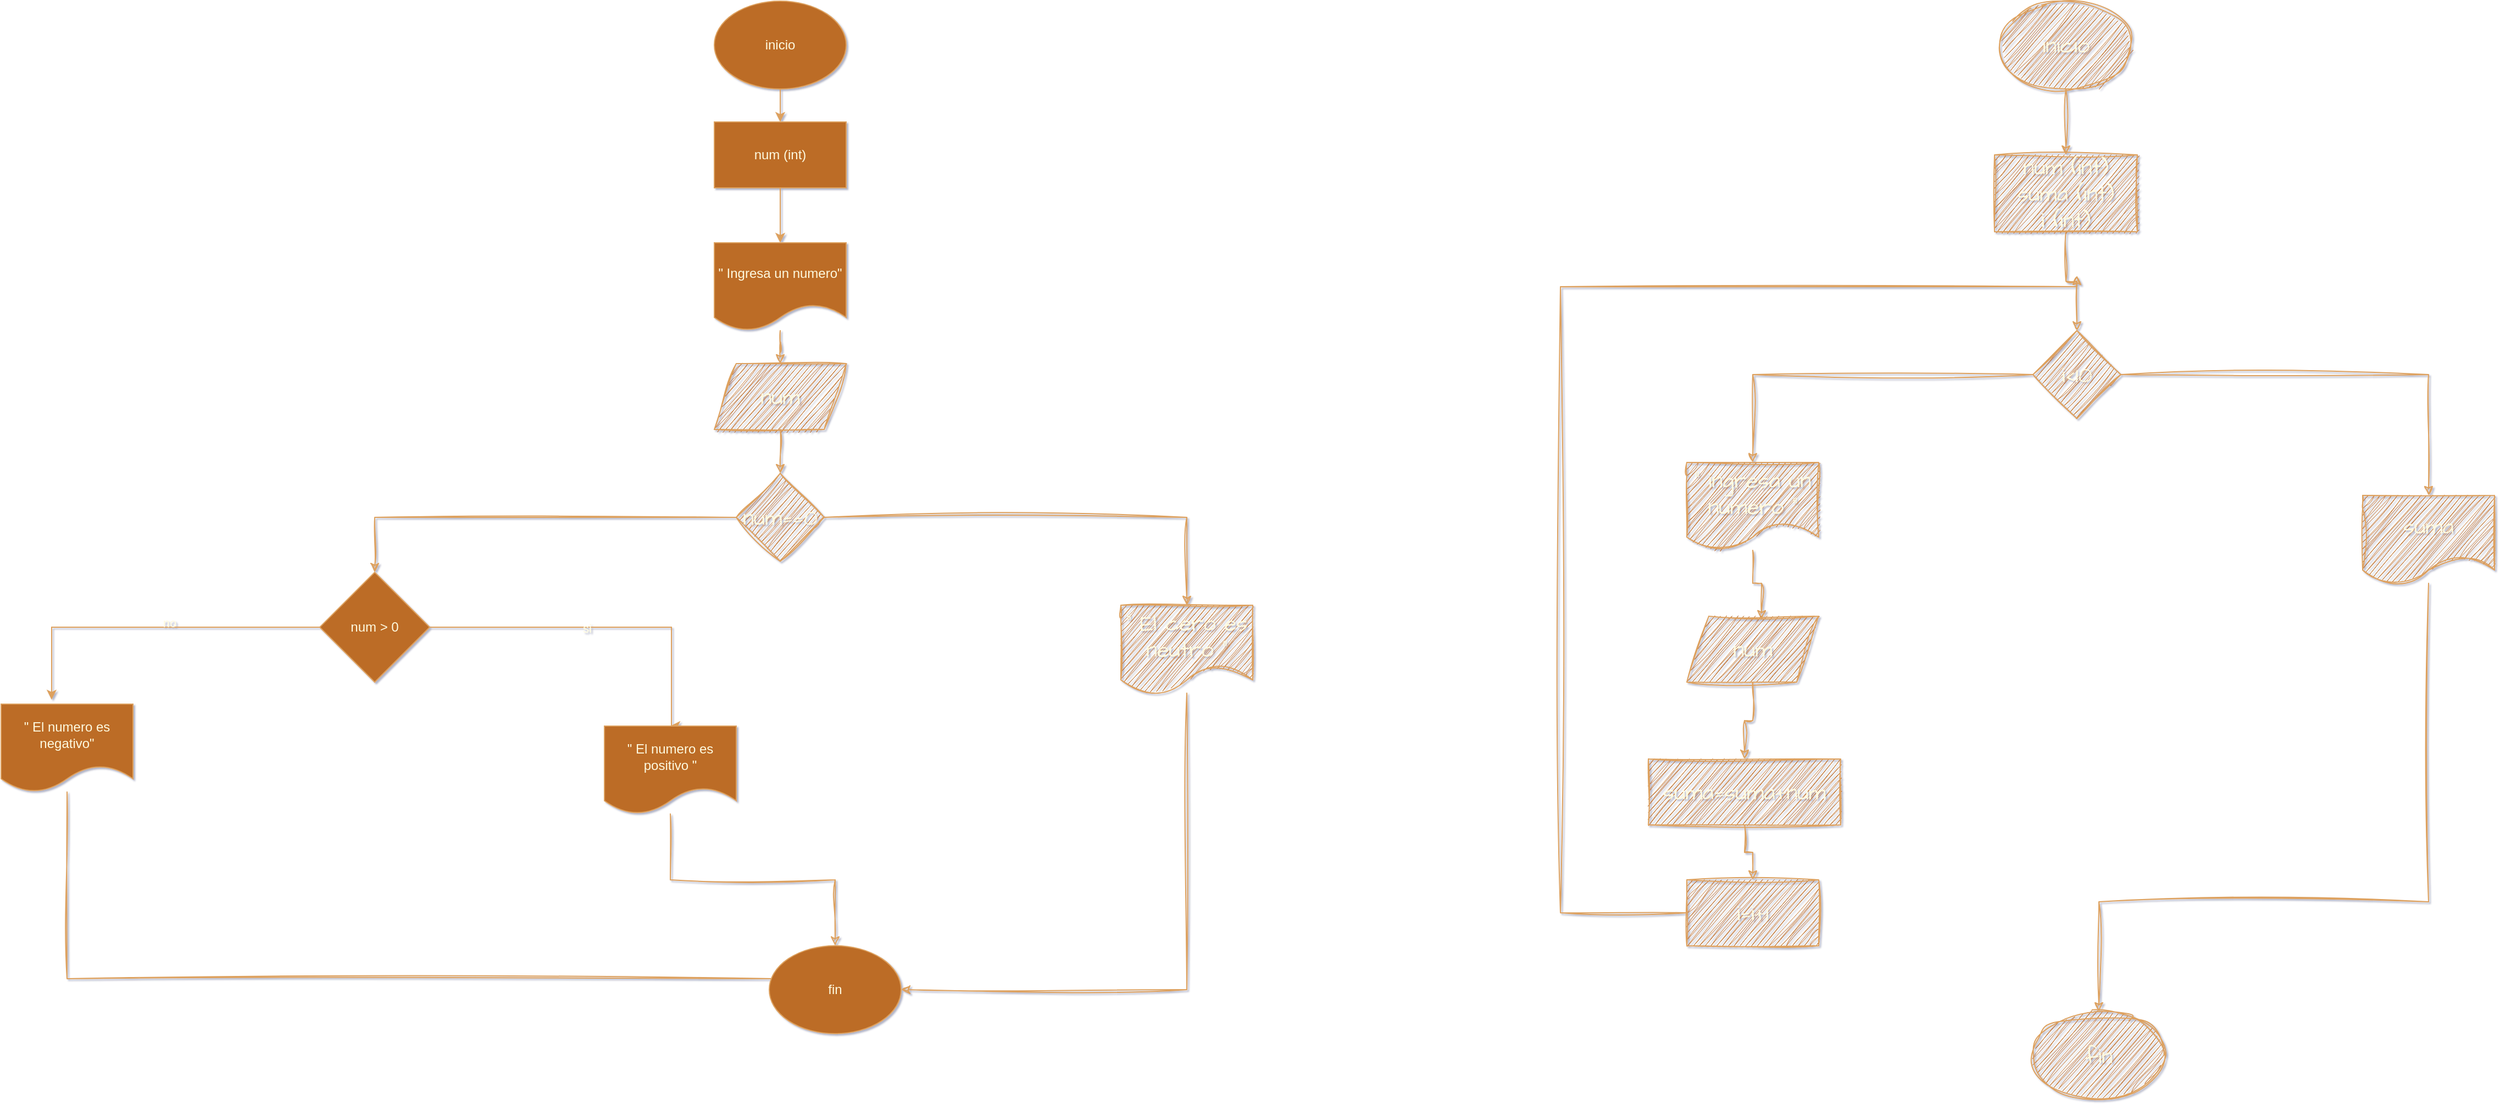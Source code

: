<mxfile version="21.3.7" type="device">
  <diagram name="Página-1" id="eLD0JIjX6mOt4U_HHWyt">
    <mxGraphModel dx="2899" dy="1077" grid="1" gridSize="10" guides="1" tooltips="1" connect="1" arrows="1" fold="1" page="1" pageScale="1" pageWidth="850" pageHeight="1100" math="0" shadow="1">
      <root>
        <mxCell id="0" />
        <mxCell id="1" parent="0" />
        <mxCell id="gQ0CatiDxehJLlMZtBQq-3" value="" style="edgeStyle=orthogonalEdgeStyle;rounded=0;orthogonalLoop=1;jettySize=auto;html=1;labelBackgroundColor=none;fontColor=default;strokeColor=#DDA15E;" edge="1" parent="1" source="gQ0CatiDxehJLlMZtBQq-1" target="gQ0CatiDxehJLlMZtBQq-2">
          <mxGeometry relative="1" as="geometry" />
        </mxCell>
        <mxCell id="gQ0CatiDxehJLlMZtBQq-1" value="inicio" style="ellipse;whiteSpace=wrap;html=1;labelBackgroundColor=none;fillColor=#BC6C25;strokeColor=#DDA15E;fontColor=#FEFAE0;" vertex="1" parent="1">
          <mxGeometry x="390" y="10" width="120" height="80" as="geometry" />
        </mxCell>
        <mxCell id="gQ0CatiDxehJLlMZtBQq-5" value="" style="edgeStyle=orthogonalEdgeStyle;rounded=0;orthogonalLoop=1;jettySize=auto;html=1;labelBackgroundColor=none;fontColor=default;strokeColor=#DDA15E;" edge="1" parent="1" source="gQ0CatiDxehJLlMZtBQq-2" target="gQ0CatiDxehJLlMZtBQq-4">
          <mxGeometry relative="1" as="geometry" />
        </mxCell>
        <mxCell id="gQ0CatiDxehJLlMZtBQq-2" value="num (int)" style="whiteSpace=wrap;html=1;labelBackgroundColor=none;fillColor=#BC6C25;strokeColor=#DDA15E;fontColor=#FEFAE0;" vertex="1" parent="1">
          <mxGeometry x="390" y="120" width="120" height="60" as="geometry" />
        </mxCell>
        <mxCell id="gQ0CatiDxehJLlMZtBQq-26" value="" style="edgeStyle=orthogonalEdgeStyle;rounded=0;sketch=1;hachureGap=4;jiggle=2;curveFitting=1;orthogonalLoop=1;jettySize=auto;html=1;fontFamily=Architects Daughter;fontSource=https%3A%2F%2Ffonts.googleapis.com%2Fcss%3Ffamily%3DArchitects%2BDaughter;fontSize=16;labelBackgroundColor=none;fontColor=default;strokeColor=#DDA15E;" edge="1" parent="1" source="gQ0CatiDxehJLlMZtBQq-4" target="gQ0CatiDxehJLlMZtBQq-25">
          <mxGeometry relative="1" as="geometry" />
        </mxCell>
        <mxCell id="gQ0CatiDxehJLlMZtBQq-4" value="&quot; Ingresa un numero&quot;" style="shape=document;whiteSpace=wrap;html=1;boundedLbl=1;labelBackgroundColor=none;fillColor=#BC6C25;strokeColor=#DDA15E;fontColor=#FEFAE0;" vertex="1" parent="1">
          <mxGeometry x="390" y="230" width="120" height="80" as="geometry" />
        </mxCell>
        <mxCell id="gQ0CatiDxehJLlMZtBQq-12" value="" style="edgeStyle=orthogonalEdgeStyle;rounded=0;orthogonalLoop=1;jettySize=auto;html=1;labelBackgroundColor=none;fontColor=default;entryX=0.5;entryY=0;entryDx=0;entryDy=0;strokeColor=#DDA15E;" edge="1" parent="1" source="gQ0CatiDxehJLlMZtBQq-6" target="gQ0CatiDxehJLlMZtBQq-24">
          <mxGeometry relative="1" as="geometry">
            <mxPoint x="351" y="600" as="targetPoint" />
            <Array as="points">
              <mxPoint x="351" y="580" />
            </Array>
          </mxGeometry>
        </mxCell>
        <mxCell id="gQ0CatiDxehJLlMZtBQq-15" value="si" style="edgeLabel;html=1;align=center;verticalAlign=middle;resizable=0;points=[];labelBackgroundColor=none;fontColor=#FEFAE0;" vertex="1" connectable="0" parent="gQ0CatiDxehJLlMZtBQq-12">
          <mxGeometry x="-0.083" y="-1" relative="1" as="geometry">
            <mxPoint as="offset" />
          </mxGeometry>
        </mxCell>
        <mxCell id="gQ0CatiDxehJLlMZtBQq-14" value="" style="edgeStyle=orthogonalEdgeStyle;rounded=0;orthogonalLoop=1;jettySize=auto;html=1;labelBackgroundColor=none;fontColor=default;entryX=0.383;entryY=-0.05;entryDx=0;entryDy=0;entryPerimeter=0;strokeColor=#DDA15E;" edge="1" parent="1" source="gQ0CatiDxehJLlMZtBQq-6" target="gQ0CatiDxehJLlMZtBQq-18">
          <mxGeometry relative="1" as="geometry">
            <mxPoint x="-219" y="570" as="targetPoint" />
          </mxGeometry>
        </mxCell>
        <mxCell id="gQ0CatiDxehJLlMZtBQq-16" value="no" style="edgeLabel;html=1;align=center;verticalAlign=middle;resizable=0;points=[];labelBackgroundColor=none;fontColor=#FEFAE0;" vertex="1" connectable="0" parent="gQ0CatiDxehJLlMZtBQq-14">
          <mxGeometry x="-0.116" y="-4" relative="1" as="geometry">
            <mxPoint as="offset" />
          </mxGeometry>
        </mxCell>
        <mxCell id="gQ0CatiDxehJLlMZtBQq-6" value="num &amp;gt; 0" style="rhombus;whiteSpace=wrap;html=1;labelBackgroundColor=none;fillColor=#BC6C25;strokeColor=#DDA15E;fontColor=#FEFAE0;" vertex="1" parent="1">
          <mxGeometry x="31" y="530" width="100" height="100" as="geometry" />
        </mxCell>
        <mxCell id="gQ0CatiDxehJLlMZtBQq-35" style="edgeStyle=orthogonalEdgeStyle;rounded=0;sketch=1;hachureGap=4;jiggle=2;curveFitting=1;orthogonalLoop=1;jettySize=auto;html=1;entryX=0.033;entryY=0.65;entryDx=0;entryDy=0;entryPerimeter=0;fontFamily=Architects Daughter;fontSource=https%3A%2F%2Ffonts.googleapis.com%2Fcss%3Ffamily%3DArchitects%2BDaughter;fontSize=16;labelBackgroundColor=none;fontColor=default;strokeColor=#DDA15E;" edge="1" parent="1" source="gQ0CatiDxehJLlMZtBQq-18" target="gQ0CatiDxehJLlMZtBQq-19">
          <mxGeometry relative="1" as="geometry">
            <Array as="points">
              <mxPoint x="-199" y="900" />
              <mxPoint x="444" y="900" />
            </Array>
          </mxGeometry>
        </mxCell>
        <mxCell id="gQ0CatiDxehJLlMZtBQq-18" value="&quot; El numero es negativo&quot;" style="shape=document;whiteSpace=wrap;html=1;boundedLbl=1;labelBackgroundColor=none;fillColor=#BC6C25;strokeColor=#DDA15E;fontColor=#FEFAE0;" vertex="1" parent="1">
          <mxGeometry x="-259" y="650" width="120" height="80" as="geometry" />
        </mxCell>
        <mxCell id="gQ0CatiDxehJLlMZtBQq-19" value="fin" style="ellipse;whiteSpace=wrap;html=1;labelBackgroundColor=none;fillColor=#BC6C25;strokeColor=#DDA15E;fontColor=#FEFAE0;" vertex="1" parent="1">
          <mxGeometry x="440" y="870" width="120" height="80" as="geometry" />
        </mxCell>
        <mxCell id="gQ0CatiDxehJLlMZtBQq-36" style="edgeStyle=orthogonalEdgeStyle;rounded=0;sketch=1;hachureGap=4;jiggle=2;curveFitting=1;orthogonalLoop=1;jettySize=auto;html=1;entryX=0.5;entryY=0;entryDx=0;entryDy=0;fontFamily=Architects Daughter;fontSource=https%3A%2F%2Ffonts.googleapis.com%2Fcss%3Ffamily%3DArchitects%2BDaughter;fontSize=16;labelBackgroundColor=none;fontColor=default;strokeColor=#DDA15E;" edge="1" parent="1" source="gQ0CatiDxehJLlMZtBQq-24" target="gQ0CatiDxehJLlMZtBQq-19">
          <mxGeometry relative="1" as="geometry">
            <Array as="points">
              <mxPoint x="350" y="810" />
              <mxPoint x="500" y="810" />
            </Array>
          </mxGeometry>
        </mxCell>
        <mxCell id="gQ0CatiDxehJLlMZtBQq-24" value="&quot; El numero es positivo &quot;" style="shape=document;whiteSpace=wrap;html=1;boundedLbl=1;labelBackgroundColor=none;fillColor=#BC6C25;strokeColor=#DDA15E;fontColor=#FEFAE0;" vertex="1" parent="1">
          <mxGeometry x="290" y="670" width="120" height="80" as="geometry" />
        </mxCell>
        <mxCell id="gQ0CatiDxehJLlMZtBQq-31" value="" style="edgeStyle=orthogonalEdgeStyle;rounded=0;sketch=1;hachureGap=4;jiggle=2;curveFitting=1;orthogonalLoop=1;jettySize=auto;html=1;fontFamily=Architects Daughter;fontSource=https%3A%2F%2Ffonts.googleapis.com%2Fcss%3Ffamily%3DArchitects%2BDaughter;fontSize=16;labelBackgroundColor=none;fontColor=default;strokeColor=#DDA15E;" edge="1" parent="1" source="gQ0CatiDxehJLlMZtBQq-25" target="gQ0CatiDxehJLlMZtBQq-29">
          <mxGeometry relative="1" as="geometry" />
        </mxCell>
        <mxCell id="gQ0CatiDxehJLlMZtBQq-25" value="num" style="shape=parallelogram;perimeter=parallelogramPerimeter;whiteSpace=wrap;html=1;fixedSize=1;sketch=1;hachureGap=4;jiggle=2;curveFitting=1;fontFamily=Architects Daughter;fontSource=https%3A%2F%2Ffonts.googleapis.com%2Fcss%3Ffamily%3DArchitects%2BDaughter;fontSize=20;labelBackgroundColor=none;fillColor=#BC6C25;strokeColor=#DDA15E;fontColor=#FEFAE0;" vertex="1" parent="1">
          <mxGeometry x="390" y="340" width="120" height="60" as="geometry" />
        </mxCell>
        <mxCell id="gQ0CatiDxehJLlMZtBQq-32" style="edgeStyle=orthogonalEdgeStyle;rounded=0;sketch=1;hachureGap=4;jiggle=2;curveFitting=1;orthogonalLoop=1;jettySize=auto;html=1;fontFamily=Architects Daughter;fontSource=https%3A%2F%2Ffonts.googleapis.com%2Fcss%3Ffamily%3DArchitects%2BDaughter;fontSize=16;labelBackgroundColor=none;fontColor=default;strokeColor=#DDA15E;" edge="1" parent="1" source="gQ0CatiDxehJLlMZtBQq-29" target="gQ0CatiDxehJLlMZtBQq-6">
          <mxGeometry relative="1" as="geometry" />
        </mxCell>
        <mxCell id="gQ0CatiDxehJLlMZtBQq-33" style="edgeStyle=orthogonalEdgeStyle;rounded=0;sketch=1;hachureGap=4;jiggle=2;curveFitting=1;orthogonalLoop=1;jettySize=auto;html=1;entryX=0.5;entryY=0;entryDx=0;entryDy=0;fontFamily=Architects Daughter;fontSource=https%3A%2F%2Ffonts.googleapis.com%2Fcss%3Ffamily%3DArchitects%2BDaughter;fontSize=16;labelBackgroundColor=none;fontColor=default;strokeColor=#DDA15E;" edge="1" parent="1" source="gQ0CatiDxehJLlMZtBQq-29" target="gQ0CatiDxehJLlMZtBQq-30">
          <mxGeometry relative="1" as="geometry" />
        </mxCell>
        <mxCell id="gQ0CatiDxehJLlMZtBQq-29" value="num==0" style="rhombus;whiteSpace=wrap;html=1;sketch=1;hachureGap=4;jiggle=2;curveFitting=1;fontFamily=Architects Daughter;fontSource=https%3A%2F%2Ffonts.googleapis.com%2Fcss%3Ffamily%3DArchitects%2BDaughter;fontSize=20;labelBackgroundColor=none;fillColor=#BC6C25;strokeColor=#DDA15E;fontColor=#FEFAE0;" vertex="1" parent="1">
          <mxGeometry x="410" y="440" width="80" height="80" as="geometry" />
        </mxCell>
        <mxCell id="gQ0CatiDxehJLlMZtBQq-34" style="edgeStyle=orthogonalEdgeStyle;rounded=0;sketch=1;hachureGap=4;jiggle=2;curveFitting=1;orthogonalLoop=1;jettySize=auto;html=1;entryX=1;entryY=0.5;entryDx=0;entryDy=0;fontFamily=Architects Daughter;fontSource=https%3A%2F%2Ffonts.googleapis.com%2Fcss%3Ffamily%3DArchitects%2BDaughter;fontSize=16;labelBackgroundColor=none;fontColor=default;strokeColor=#DDA15E;" edge="1" parent="1" source="gQ0CatiDxehJLlMZtBQq-30" target="gQ0CatiDxehJLlMZtBQq-19">
          <mxGeometry relative="1" as="geometry">
            <Array as="points">
              <mxPoint x="820" y="910" />
            </Array>
          </mxGeometry>
        </mxCell>
        <mxCell id="gQ0CatiDxehJLlMZtBQq-30" value="&quot; El cero es neutro &quot;" style="shape=document;whiteSpace=wrap;html=1;boundedLbl=1;sketch=1;hachureGap=4;jiggle=2;curveFitting=1;fontFamily=Architects Daughter;fontSource=https%3A%2F%2Ffonts.googleapis.com%2Fcss%3Ffamily%3DArchitects%2BDaughter;fontSize=20;labelBackgroundColor=none;fillColor=#BC6C25;strokeColor=#DDA15E;fontColor=#FEFAE0;" vertex="1" parent="1">
          <mxGeometry x="760" y="560" width="120" height="80" as="geometry" />
        </mxCell>
        <mxCell id="gQ0CatiDxehJLlMZtBQq-49" value="" style="edgeStyle=orthogonalEdgeStyle;rounded=0;sketch=1;hachureGap=4;jiggle=2;curveFitting=1;orthogonalLoop=1;jettySize=auto;html=1;strokeColor=#DDA15E;fontFamily=Architects Daughter;fontSource=https%3A%2F%2Ffonts.googleapis.com%2Fcss%3Ffamily%3DArchitects%2BDaughter;fontSize=16;labelBackgroundColor=none;fontColor=default;" edge="1" parent="1" source="gQ0CatiDxehJLlMZtBQq-44" target="gQ0CatiDxehJLlMZtBQq-46">
          <mxGeometry relative="1" as="geometry" />
        </mxCell>
        <mxCell id="gQ0CatiDxehJLlMZtBQq-44" value="inicio" style="ellipse;whiteSpace=wrap;html=1;sketch=1;hachureGap=4;jiggle=2;curveFitting=1;fontFamily=Architects Daughter;fontSource=https%3A%2F%2Ffonts.googleapis.com%2Fcss%3Ffamily%3DArchitects%2BDaughter;fontSize=20;labelBackgroundColor=none;fillColor=#BC6C25;strokeColor=#DDA15E;fontColor=#FEFAE0;" vertex="1" parent="1">
          <mxGeometry x="1560" y="10" width="120" height="80" as="geometry" />
        </mxCell>
        <mxCell id="gQ0CatiDxehJLlMZtBQq-69" style="edgeStyle=orthogonalEdgeStyle;rounded=0;sketch=1;hachureGap=4;jiggle=2;curveFitting=1;orthogonalLoop=1;jettySize=auto;html=1;strokeColor=#DDA15E;fontFamily=Architects Daughter;fontSource=https%3A%2F%2Ffonts.googleapis.com%2Fcss%3Ffamily%3DArchitects%2BDaughter;fontSize=16;fontColor=#FEFAE0;fillColor=#BC6C25;" edge="1" parent="1" source="gQ0CatiDxehJLlMZtBQq-46" target="gQ0CatiDxehJLlMZtBQq-68">
          <mxGeometry relative="1" as="geometry" />
        </mxCell>
        <mxCell id="gQ0CatiDxehJLlMZtBQq-46" value="&lt;div&gt;num (int)&lt;/div&gt;&lt;div&gt;suma (int)&lt;/div&gt;&lt;div&gt;i (int)&lt;br&gt;&lt;/div&gt;" style="rounded=0;whiteSpace=wrap;html=1;sketch=1;hachureGap=4;jiggle=2;curveFitting=1;fontFamily=Architects Daughter;fontSource=https%3A%2F%2Ffonts.googleapis.com%2Fcss%3Ffamily%3DArchitects%2BDaughter;fontSize=20;labelBackgroundColor=none;fillColor=#BC6C25;strokeColor=#DDA15E;fontColor=#FEFAE0;" vertex="1" parent="1">
          <mxGeometry x="1555" y="150" width="130" height="70" as="geometry" />
        </mxCell>
        <mxCell id="gQ0CatiDxehJLlMZtBQq-71" style="edgeStyle=orthogonalEdgeStyle;rounded=0;sketch=1;hachureGap=4;jiggle=2;curveFitting=1;orthogonalLoop=1;jettySize=auto;html=1;entryX=0.567;entryY=0.05;entryDx=0;entryDy=0;entryPerimeter=0;strokeColor=#DDA15E;fontFamily=Architects Daughter;fontSource=https%3A%2F%2Ffonts.googleapis.com%2Fcss%3Ffamily%3DArchitects%2BDaughter;fontSize=16;fontColor=#FEFAE0;fillColor=#BC6C25;" edge="1" parent="1" source="gQ0CatiDxehJLlMZtBQq-47" target="gQ0CatiDxehJLlMZtBQq-48">
          <mxGeometry relative="1" as="geometry" />
        </mxCell>
        <mxCell id="gQ0CatiDxehJLlMZtBQq-47" value="&quot; ingresa un numero &quot;" style="shape=document;whiteSpace=wrap;html=1;boundedLbl=1;sketch=1;hachureGap=4;jiggle=2;curveFitting=1;strokeColor=#DDA15E;fontFamily=Architects Daughter;fontSource=https%3A%2F%2Ffonts.googleapis.com%2Fcss%3Ffamily%3DArchitects%2BDaughter;fontSize=20;fontColor=#FEFAE0;fillColor=#BC6C25;labelBackgroundColor=none;" vertex="1" parent="1">
          <mxGeometry x="1275" y="430" width="120" height="80" as="geometry" />
        </mxCell>
        <mxCell id="gQ0CatiDxehJLlMZtBQq-72" value="" style="edgeStyle=orthogonalEdgeStyle;rounded=0;sketch=1;hachureGap=4;jiggle=2;curveFitting=1;orthogonalLoop=1;jettySize=auto;html=1;strokeColor=#DDA15E;fontFamily=Architects Daughter;fontSource=https%3A%2F%2Ffonts.googleapis.com%2Fcss%3Ffamily%3DArchitects%2BDaughter;fontSize=16;fontColor=#FEFAE0;fillColor=#BC6C25;" edge="1" parent="1" source="gQ0CatiDxehJLlMZtBQq-48" target="gQ0CatiDxehJLlMZtBQq-65">
          <mxGeometry relative="1" as="geometry" />
        </mxCell>
        <mxCell id="gQ0CatiDxehJLlMZtBQq-48" value="num" style="shape=parallelogram;perimeter=parallelogramPerimeter;whiteSpace=wrap;html=1;fixedSize=1;sketch=1;hachureGap=4;jiggle=2;curveFitting=1;strokeColor=#DDA15E;fontFamily=Architects Daughter;fontSource=https%3A%2F%2Ffonts.googleapis.com%2Fcss%3Ffamily%3DArchitects%2BDaughter;fontSize=20;fontColor=#FEFAE0;fillColor=#BC6C25;labelBackgroundColor=none;" vertex="1" parent="1">
          <mxGeometry x="1275" y="570" width="120" height="60" as="geometry" />
        </mxCell>
        <mxCell id="gQ0CatiDxehJLlMZtBQq-74" value="" style="edgeStyle=orthogonalEdgeStyle;rounded=0;sketch=1;hachureGap=4;jiggle=2;curveFitting=1;orthogonalLoop=1;jettySize=auto;html=1;strokeColor=#DDA15E;fontFamily=Architects Daughter;fontSource=https%3A%2F%2Ffonts.googleapis.com%2Fcss%3Ffamily%3DArchitects%2BDaughter;fontSize=16;fontColor=#FEFAE0;fillColor=#BC6C25;" edge="1" parent="1" source="gQ0CatiDxehJLlMZtBQq-65" target="gQ0CatiDxehJLlMZtBQq-73">
          <mxGeometry relative="1" as="geometry" />
        </mxCell>
        <mxCell id="gQ0CatiDxehJLlMZtBQq-65" value="suma=suma+num" style="rounded=0;whiteSpace=wrap;html=1;sketch=1;hachureGap=4;jiggle=2;curveFitting=1;strokeColor=#DDA15E;fontFamily=Architects Daughter;fontSource=https%3A%2F%2Ffonts.googleapis.com%2Fcss%3Ffamily%3DArchitects%2BDaughter;fontSize=20;fontColor=#FEFAE0;fillColor=#BC6C25;" vertex="1" parent="1">
          <mxGeometry x="1240" y="700" width="175" height="60" as="geometry" />
        </mxCell>
        <mxCell id="gQ0CatiDxehJLlMZtBQq-66" value="fin" style="ellipse;whiteSpace=wrap;html=1;sketch=1;hachureGap=4;jiggle=2;curveFitting=1;strokeColor=#DDA15E;fontFamily=Architects Daughter;fontSource=https%3A%2F%2Ffonts.googleapis.com%2Fcss%3Ffamily%3DArchitects%2BDaughter;fontSize=20;fontColor=#FEFAE0;fillColor=#BC6C25;" vertex="1" parent="1">
          <mxGeometry x="1590" y="930" width="120" height="80" as="geometry" />
        </mxCell>
        <mxCell id="gQ0CatiDxehJLlMZtBQq-70" style="edgeStyle=orthogonalEdgeStyle;rounded=0;sketch=1;hachureGap=4;jiggle=2;curveFitting=1;orthogonalLoop=1;jettySize=auto;html=1;entryX=0.5;entryY=0;entryDx=0;entryDy=0;strokeColor=#DDA15E;fontFamily=Architects Daughter;fontSource=https%3A%2F%2Ffonts.googleapis.com%2Fcss%3Ffamily%3DArchitects%2BDaughter;fontSize=16;fontColor=#FEFAE0;fillColor=#BC6C25;" edge="1" parent="1" source="gQ0CatiDxehJLlMZtBQq-68" target="gQ0CatiDxehJLlMZtBQq-47">
          <mxGeometry relative="1" as="geometry" />
        </mxCell>
        <mxCell id="gQ0CatiDxehJLlMZtBQq-77" style="edgeStyle=orthogonalEdgeStyle;rounded=0;sketch=1;hachureGap=4;jiggle=2;curveFitting=1;orthogonalLoop=1;jettySize=auto;html=1;strokeColor=#DDA15E;fontFamily=Architects Daughter;fontSource=https%3A%2F%2Ffonts.googleapis.com%2Fcss%3Ffamily%3DArchitects%2BDaughter;fontSize=16;fontColor=#FEFAE0;fillColor=#BC6C25;" edge="1" parent="1" source="gQ0CatiDxehJLlMZtBQq-68" target="gQ0CatiDxehJLlMZtBQq-76">
          <mxGeometry relative="1" as="geometry" />
        </mxCell>
        <mxCell id="gQ0CatiDxehJLlMZtBQq-68" value="i&amp;lt;10" style="rhombus;whiteSpace=wrap;html=1;sketch=1;hachureGap=4;jiggle=2;curveFitting=1;strokeColor=#DDA15E;fontFamily=Architects Daughter;fontSource=https%3A%2F%2Ffonts.googleapis.com%2Fcss%3Ffamily%3DArchitects%2BDaughter;fontSize=20;fontColor=#FEFAE0;fillColor=#BC6C25;" vertex="1" parent="1">
          <mxGeometry x="1590" y="310" width="80" height="80" as="geometry" />
        </mxCell>
        <mxCell id="gQ0CatiDxehJLlMZtBQq-75" style="edgeStyle=orthogonalEdgeStyle;rounded=0;sketch=1;hachureGap=4;jiggle=2;curveFitting=1;orthogonalLoop=1;jettySize=auto;html=1;strokeColor=#DDA15E;fontFamily=Architects Daughter;fontSource=https%3A%2F%2Ffonts.googleapis.com%2Fcss%3Ffamily%3DArchitects%2BDaughter;fontSize=16;fontColor=#FEFAE0;fillColor=#BC6C25;" edge="1" parent="1" source="gQ0CatiDxehJLlMZtBQq-73">
          <mxGeometry relative="1" as="geometry">
            <mxPoint x="1630" y="260" as="targetPoint" />
            <Array as="points">
              <mxPoint x="1160" y="840" />
              <mxPoint x="1160" y="270" />
              <mxPoint x="1630" y="270" />
            </Array>
          </mxGeometry>
        </mxCell>
        <mxCell id="gQ0CatiDxehJLlMZtBQq-73" value="i=i+1" style="rounded=0;whiteSpace=wrap;html=1;sketch=1;hachureGap=4;jiggle=2;curveFitting=1;strokeColor=#DDA15E;fontFamily=Architects Daughter;fontSource=https%3A%2F%2Ffonts.googleapis.com%2Fcss%3Ffamily%3DArchitects%2BDaughter;fontSize=20;fontColor=#FEFAE0;fillColor=#BC6C25;" vertex="1" parent="1">
          <mxGeometry x="1275" y="810" width="120" height="60" as="geometry" />
        </mxCell>
        <mxCell id="gQ0CatiDxehJLlMZtBQq-78" style="edgeStyle=orthogonalEdgeStyle;rounded=0;sketch=1;hachureGap=4;jiggle=2;curveFitting=1;orthogonalLoop=1;jettySize=auto;html=1;strokeColor=#DDA15E;fontFamily=Architects Daughter;fontSource=https%3A%2F%2Ffonts.googleapis.com%2Fcss%3Ffamily%3DArchitects%2BDaughter;fontSize=16;fontColor=#FEFAE0;fillColor=#BC6C25;" edge="1" parent="1" source="gQ0CatiDxehJLlMZtBQq-76" target="gQ0CatiDxehJLlMZtBQq-66">
          <mxGeometry relative="1" as="geometry">
            <Array as="points">
              <mxPoint x="1950" y="830" />
              <mxPoint x="1650" y="830" />
            </Array>
          </mxGeometry>
        </mxCell>
        <mxCell id="gQ0CatiDxehJLlMZtBQq-76" value="suma" style="shape=document;whiteSpace=wrap;html=1;boundedLbl=1;sketch=1;hachureGap=4;jiggle=2;curveFitting=1;strokeColor=#DDA15E;fontFamily=Architects Daughter;fontSource=https%3A%2F%2Ffonts.googleapis.com%2Fcss%3Ffamily%3DArchitects%2BDaughter;fontSize=20;fontColor=#FEFAE0;fillColor=#BC6C25;" vertex="1" parent="1">
          <mxGeometry x="1890" y="460" width="120" height="80" as="geometry" />
        </mxCell>
      </root>
    </mxGraphModel>
  </diagram>
</mxfile>
